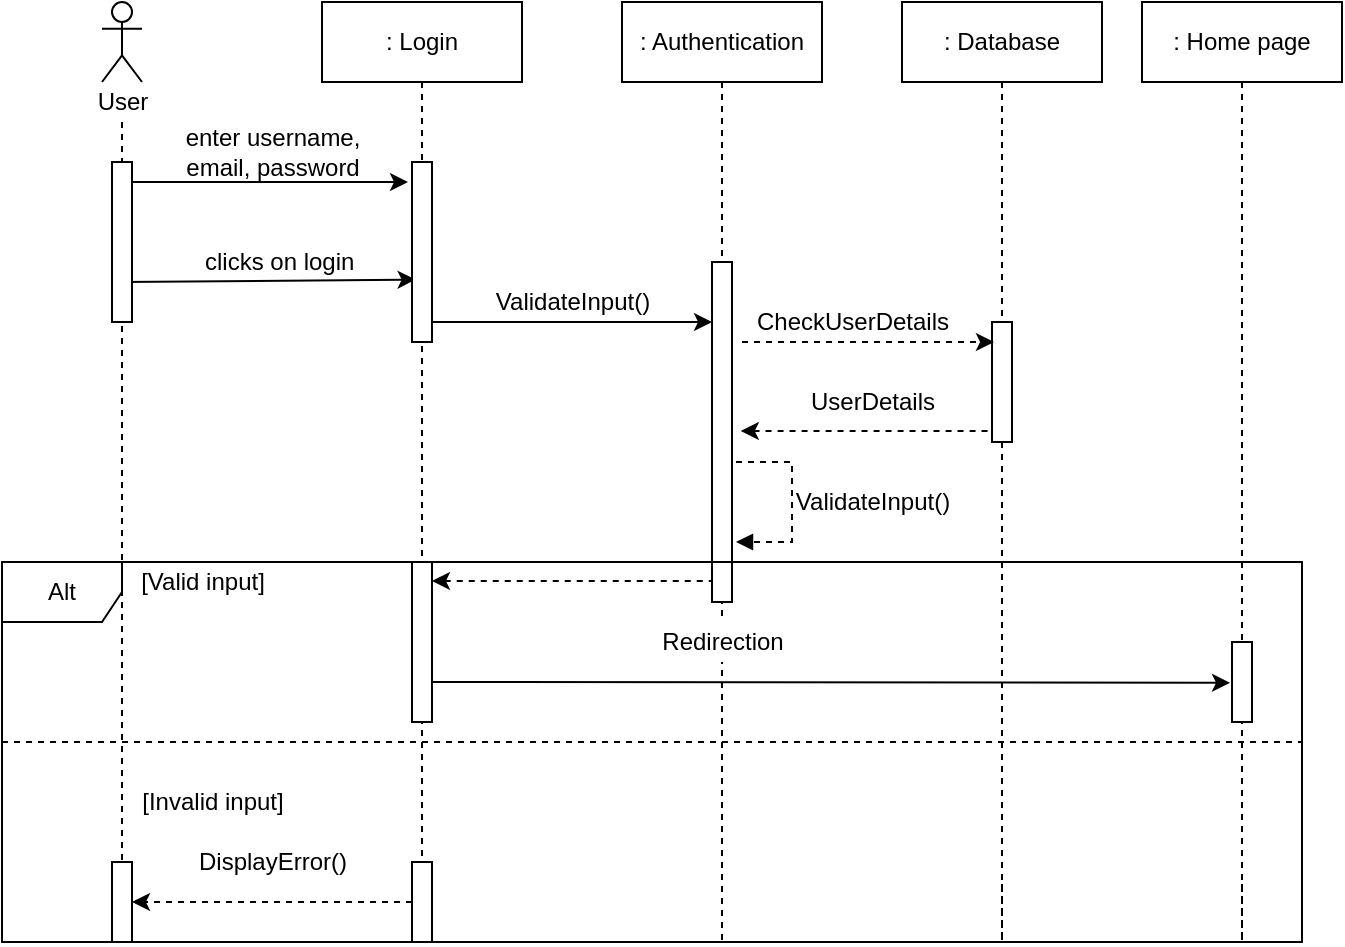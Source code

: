 <mxfile version="14.9.8" type="github">
  <diagram id="qUx_Mnt7NG1dFU9bOM9h" name="Page-1">
    <mxGraphModel dx="1888" dy="548" grid="1" gridSize="10" guides="1" tooltips="1" connect="1" arrows="1" fold="1" page="1" pageScale="1" pageWidth="850" pageHeight="1100" math="0" shadow="0">
      <root>
        <mxCell id="0" />
        <mxCell id="1" parent="0" />
        <mxCell id="XRRtlaPGDXEW5qFDeIoK-1" style="edgeStyle=orthogonalEdgeStyle;rounded=0;orthogonalLoop=1;jettySize=auto;html=1;endArrow=none;endFill=0;dashed=1;" parent="1" source="XRRtlaPGDXEW5qFDeIoK-35" edge="1">
          <mxGeometry relative="1" as="geometry">
            <mxPoint x="-750" y="560" as="targetPoint" />
            <mxPoint x="-750.5" y="-100.5" as="sourcePoint" />
            <Array as="points" />
          </mxGeometry>
        </mxCell>
        <mxCell id="XRRtlaPGDXEW5qFDeIoK-2" value="" style="shape=umlActor;verticalLabelPosition=bottom;verticalAlign=top;html=1;outlineConnect=0;" parent="1" vertex="1">
          <mxGeometry x="-760" y="90" width="20" height="40" as="geometry" />
        </mxCell>
        <mxCell id="XRRtlaPGDXEW5qFDeIoK-3" style="edgeStyle=orthogonalEdgeStyle;rounded=0;orthogonalLoop=1;jettySize=auto;html=1;endArrow=none;endFill=0;dashed=1;" parent="1" source="XRRtlaPGDXEW5qFDeIoK-4" edge="1">
          <mxGeometry relative="1" as="geometry">
            <mxPoint x="-600" y="560" as="targetPoint" />
          </mxGeometry>
        </mxCell>
        <mxCell id="XRRtlaPGDXEW5qFDeIoK-4" value=": Login" style="rounded=0;whiteSpace=wrap;html=1;" parent="1" vertex="1">
          <mxGeometry x="-650" y="90" width="100" height="40" as="geometry" />
        </mxCell>
        <mxCell id="XRRtlaPGDXEW5qFDeIoK-5" style="edgeStyle=orthogonalEdgeStyle;rounded=0;orthogonalLoop=1;jettySize=auto;html=1;endArrow=none;endFill=0;dashed=1;" parent="1" source="XRRtlaPGDXEW5qFDeIoK-6" edge="1">
          <mxGeometry relative="1" as="geometry">
            <mxPoint x="-190" y="530" as="targetPoint" />
            <Array as="points">
              <mxPoint x="-190" y="560" />
              <mxPoint x="-190" y="560" />
            </Array>
          </mxGeometry>
        </mxCell>
        <mxCell id="XRRtlaPGDXEW5qFDeIoK-6" value=": Home page" style="rounded=0;whiteSpace=wrap;html=1;" parent="1" vertex="1">
          <mxGeometry x="-240" y="90" width="100" height="40" as="geometry" />
        </mxCell>
        <mxCell id="XRRtlaPGDXEW5qFDeIoK-7" style="edgeStyle=orthogonalEdgeStyle;rounded=0;orthogonalLoop=1;jettySize=auto;html=1;endArrow=none;endFill=0;dashed=1;" parent="1" source="XRRtlaPGDXEW5qFDeIoK-8" edge="1">
          <mxGeometry relative="1" as="geometry">
            <mxPoint x="-450" y="560" as="targetPoint" />
          </mxGeometry>
        </mxCell>
        <mxCell id="XRRtlaPGDXEW5qFDeIoK-8" value=": Authentication" style="rounded=0;whiteSpace=wrap;html=1;" parent="1" vertex="1">
          <mxGeometry x="-500" y="90" width="100" height="40" as="geometry" />
        </mxCell>
        <mxCell id="XRRtlaPGDXEW5qFDeIoK-9" value="" style="endArrow=classic;html=1;" parent="1" edge="1">
          <mxGeometry width="50" height="50" relative="1" as="geometry">
            <mxPoint x="-750" y="180" as="sourcePoint" />
            <mxPoint x="-607" y="180" as="targetPoint" />
          </mxGeometry>
        </mxCell>
        <mxCell id="XRRtlaPGDXEW5qFDeIoK-10" value="" style="endArrow=classic;html=1;entryX=0.18;entryY=0.653;entryDx=0;entryDy=0;entryPerimeter=0;" parent="1" target="XRRtlaPGDXEW5qFDeIoK-23" edge="1">
          <mxGeometry width="50" height="50" relative="1" as="geometry">
            <mxPoint x="-750" y="230" as="sourcePoint" />
            <mxPoint x="-600" y="230" as="targetPoint" />
          </mxGeometry>
        </mxCell>
        <mxCell id="XRRtlaPGDXEW5qFDeIoK-11" value="" style="endArrow=none;html=1;startArrow=classic;startFill=1;endFill=0;dashed=1;" parent="1" edge="1">
          <mxGeometry width="50" height="50" relative="1" as="geometry">
            <mxPoint x="-595" y="379.5" as="sourcePoint" />
            <mxPoint x="-451" y="379.5" as="targetPoint" />
          </mxGeometry>
        </mxCell>
        <mxCell id="XRRtlaPGDXEW5qFDeIoK-12" value="" style="endArrow=classic;html=1;" parent="1" edge="1">
          <mxGeometry width="50" height="50" relative="1" as="geometry">
            <mxPoint x="-601" y="250" as="sourcePoint" />
            <mxPoint x="-455" y="250" as="targetPoint" />
          </mxGeometry>
        </mxCell>
        <mxCell id="XRRtlaPGDXEW5qFDeIoK-13" value="clicks on login&amp;nbsp;" style="text;html=1;align=center;verticalAlign=middle;resizable=0;points=[];autosize=1;strokeColor=none;" parent="1" vertex="1">
          <mxGeometry x="-715" y="210" width="90" height="20" as="geometry" />
        </mxCell>
        <mxCell id="XRRtlaPGDXEW5qFDeIoK-14" value="enter username,&lt;br&gt;email, password" style="text;html=1;align=center;verticalAlign=middle;resizable=0;points=[];autosize=1;strokeColor=none;" parent="1" vertex="1">
          <mxGeometry x="-725" y="150" width="100" height="30" as="geometry" />
        </mxCell>
        <mxCell id="XRRtlaPGDXEW5qFDeIoK-15" value="ValidateInput()" style="text;html=1;align=center;verticalAlign=middle;resizable=0;points=[];autosize=1;strokeColor=none;" parent="1" vertex="1">
          <mxGeometry x="-570" y="230" width="90" height="20" as="geometry" />
        </mxCell>
        <mxCell id="XRRtlaPGDXEW5qFDeIoK-18" value="[Valid input]" style="text;html=1;align=center;verticalAlign=middle;resizable=0;points=[];autosize=1;strokeColor=none;" parent="1" vertex="1">
          <mxGeometry x="-750" y="370" width="80" height="20" as="geometry" />
        </mxCell>
        <mxCell id="XRRtlaPGDXEW5qFDeIoK-20" value="" style="endArrow=classic;html=1;entryX=-0.1;entryY=0.51;entryDx=0;entryDy=0;entryPerimeter=0;" parent="1" edge="1" target="XRRtlaPGDXEW5qFDeIoK-27">
          <mxGeometry width="50" height="50" relative="1" as="geometry">
            <mxPoint x="-598.5" y="430" as="sourcePoint" />
            <mxPoint x="-170" y="430" as="targetPoint" />
          </mxGeometry>
        </mxCell>
        <mxCell id="XRRtlaPGDXEW5qFDeIoK-21" value="Redirection" style="text;html=1;align=center;verticalAlign=middle;resizable=0;points=[];autosize=1;fillColor=#ffffff;" parent="1" vertex="1">
          <mxGeometry x="-490" y="400" width="80" height="20" as="geometry" />
        </mxCell>
        <mxCell id="XRRtlaPGDXEW5qFDeIoK-22" value="" style="html=1;points=[];perimeter=orthogonalPerimeter;fillColor=#ffffff;" parent="1" vertex="1">
          <mxGeometry x="-755" y="170" width="10" height="80" as="geometry" />
        </mxCell>
        <mxCell id="XRRtlaPGDXEW5qFDeIoK-23" value="" style="html=1;points=[];perimeter=orthogonalPerimeter;fillColor=#ffffff;" parent="1" vertex="1">
          <mxGeometry x="-605" y="170" width="10" height="90" as="geometry" />
        </mxCell>
        <mxCell id="XRRtlaPGDXEW5qFDeIoK-24" value="" style="html=1;points=[];perimeter=orthogonalPerimeter;fillColor=#ffffff;" parent="1" vertex="1">
          <mxGeometry x="-455" y="220" width="10" height="170" as="geometry" />
        </mxCell>
        <mxCell id="XRRtlaPGDXEW5qFDeIoK-26" value="" style="html=1;points=[];perimeter=orthogonalPerimeter;fillColor=#ffffff;" parent="1" vertex="1">
          <mxGeometry x="-605" y="370" width="10" height="80" as="geometry" />
        </mxCell>
        <mxCell id="XRRtlaPGDXEW5qFDeIoK-27" value="" style="html=1;points=[];perimeter=orthogonalPerimeter;fillColor=#ffffff;" parent="1" vertex="1">
          <mxGeometry x="-195" y="410" width="10" height="40" as="geometry" />
        </mxCell>
        <mxCell id="XRRtlaPGDXEW5qFDeIoK-28" value="[Invalid input]" style="text;html=1;align=center;verticalAlign=middle;resizable=0;points=[];autosize=1;strokeColor=none;" parent="1" vertex="1">
          <mxGeometry x="-750" y="480" width="90" height="20" as="geometry" />
        </mxCell>
        <mxCell id="XRRtlaPGDXEW5qFDeIoK-29" value="" style="html=1;points=[];perimeter=orthogonalPerimeter;fillColor=#ffffff;" parent="1" vertex="1">
          <mxGeometry x="-755" y="520" width="10" height="40" as="geometry" />
        </mxCell>
        <mxCell id="XRRtlaPGDXEW5qFDeIoK-30" style="edgeStyle=orthogonalEdgeStyle;rounded=0;orthogonalLoop=1;jettySize=auto;html=1;startArrow=none;startFill=0;endArrow=classic;endFill=1;dashed=1;" parent="1" source="XRRtlaPGDXEW5qFDeIoK-31" edge="1">
          <mxGeometry relative="1" as="geometry">
            <mxPoint x="-745" y="540" as="targetPoint" />
            <Array as="points">
              <mxPoint x="-745" y="540" />
            </Array>
          </mxGeometry>
        </mxCell>
        <mxCell id="XRRtlaPGDXEW5qFDeIoK-31" value="" style="html=1;points=[];perimeter=orthogonalPerimeter;fillColor=#ffffff;" parent="1" vertex="1">
          <mxGeometry x="-605" y="520" width="10" height="40" as="geometry" />
        </mxCell>
        <mxCell id="XRRtlaPGDXEW5qFDeIoK-32" value="DisplayError()" style="text;html=1;align=center;verticalAlign=middle;resizable=0;points=[];autosize=1;strokeColor=none;" parent="1" vertex="1">
          <mxGeometry x="-720" y="510" width="90" height="20" as="geometry" />
        </mxCell>
        <mxCell id="XRRtlaPGDXEW5qFDeIoK-33" value="" style="endArrow=open;endFill=1;endSize=12;html=1;" parent="1" edge="1">
          <mxGeometry width="160" relative="1" as="geometry">
            <mxPoint x="-480" y="479.5" as="sourcePoint" />
            <mxPoint x="-480" y="479.5" as="targetPoint" />
          </mxGeometry>
        </mxCell>
        <mxCell id="XRRtlaPGDXEW5qFDeIoK-35" value="User" style="text;html=1;align=center;verticalAlign=middle;resizable=0;points=[];autosize=1;strokeColor=none;" parent="1" vertex="1">
          <mxGeometry x="-770" y="130" width="40" height="20" as="geometry" />
        </mxCell>
        <mxCell id="m3-EEaqk3KHR6VlbQsga-1" value="" style="endArrow=none;html=1;endFill=0;dashed=1;" edge="1" parent="1">
          <mxGeometry width="50" height="50" relative="1" as="geometry">
            <mxPoint x="-810" y="460" as="sourcePoint" />
            <mxPoint x="-160" y="460" as="targetPoint" />
          </mxGeometry>
        </mxCell>
        <mxCell id="m3-EEaqk3KHR6VlbQsga-8" value="ValidateInput()" style="text;html=1;align=center;verticalAlign=middle;resizable=0;points=[];autosize=1;strokeColor=none;" vertex="1" parent="1">
          <mxGeometry x="-420" y="330" width="90" height="20" as="geometry" />
        </mxCell>
        <mxCell id="m3-EEaqk3KHR6VlbQsga-10" value="" style="edgeStyle=orthogonalEdgeStyle;html=1;align=left;spacingLeft=2;endArrow=block;rounded=0;dashed=1;" edge="1" parent="1">
          <mxGeometry relative="1" as="geometry">
            <mxPoint x="-443" y="320" as="sourcePoint" />
            <Array as="points">
              <mxPoint x="-415" y="320" />
              <mxPoint x="-415" y="360" />
              <mxPoint x="-443" y="360" />
            </Array>
            <mxPoint x="-443" y="360" as="targetPoint" />
          </mxGeometry>
        </mxCell>
        <mxCell id="m3-EEaqk3KHR6VlbQsga-11" style="edgeStyle=orthogonalEdgeStyle;rounded=0;orthogonalLoop=1;jettySize=auto;html=1;endArrow=none;endFill=0;dashed=1;" edge="1" parent="1" source="m3-EEaqk3KHR6VlbQsga-12">
          <mxGeometry relative="1" as="geometry">
            <mxPoint x="-310" y="530" as="targetPoint" />
            <Array as="points">
              <mxPoint x="-310" y="560" />
              <mxPoint x="-310" y="560" />
            </Array>
          </mxGeometry>
        </mxCell>
        <mxCell id="m3-EEaqk3KHR6VlbQsga-12" value=": Database" style="rounded=0;whiteSpace=wrap;html=1;" vertex="1" parent="1">
          <mxGeometry x="-360" y="90" width="100" height="40" as="geometry" />
        </mxCell>
        <mxCell id="m3-EEaqk3KHR6VlbQsga-13" value="" style="html=1;points=[];perimeter=orthogonalPerimeter;fillColor=#ffffff;" vertex="1" parent="1">
          <mxGeometry x="-315" y="250" width="10" height="60" as="geometry" />
        </mxCell>
        <mxCell id="m3-EEaqk3KHR6VlbQsga-14" value="" style="endArrow=classic;html=1;dashed=1;" edge="1" parent="1">
          <mxGeometry width="50" height="50" relative="1" as="geometry">
            <mxPoint x="-440" y="260" as="sourcePoint" />
            <mxPoint x="-314" y="260" as="targetPoint" />
          </mxGeometry>
        </mxCell>
        <mxCell id="m3-EEaqk3KHR6VlbQsga-15" value="" style="endArrow=none;html=1;dashed=1;entryX=0.06;entryY=0.2;entryDx=0;entryDy=0;entryPerimeter=0;endFill=0;startArrow=classic;startFill=1;" edge="1" parent="1">
          <mxGeometry width="50" height="50" relative="1" as="geometry">
            <mxPoint x="-440.6" y="304.5" as="sourcePoint" />
            <mxPoint x="-315.0" y="304.5" as="targetPoint" />
          </mxGeometry>
        </mxCell>
        <mxCell id="m3-EEaqk3KHR6VlbQsga-16" value="CheckUserDetails" style="text;html=1;align=center;verticalAlign=middle;resizable=0;points=[];autosize=1;strokeColor=none;" vertex="1" parent="1">
          <mxGeometry x="-440" y="240" width="110" height="20" as="geometry" />
        </mxCell>
        <mxCell id="m3-EEaqk3KHR6VlbQsga-17" value="UserDetails" style="text;html=1;align=center;verticalAlign=middle;resizable=0;points=[];autosize=1;strokeColor=none;" vertex="1" parent="1">
          <mxGeometry x="-415" y="280" width="80" height="20" as="geometry" />
        </mxCell>
        <mxCell id="m3-EEaqk3KHR6VlbQsga-18" value="Alt" style="shape=umlFrame;whiteSpace=wrap;html=1;" vertex="1" parent="1">
          <mxGeometry x="-810" y="370" width="650" height="190" as="geometry" />
        </mxCell>
      </root>
    </mxGraphModel>
  </diagram>
</mxfile>
